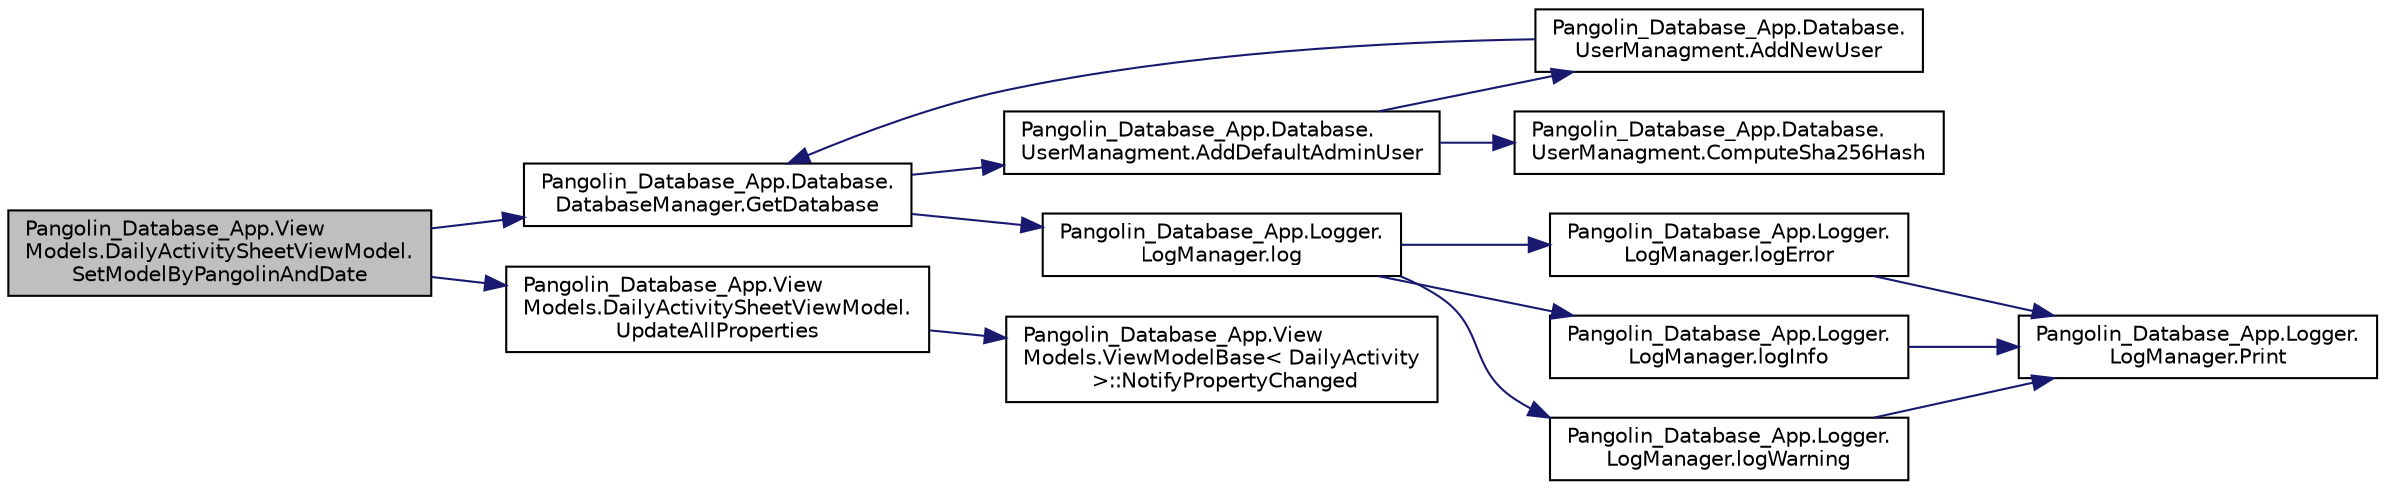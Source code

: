 digraph "Pangolin_Database_App.ViewModels.DailyActivitySheetViewModel.SetModelByPangolinAndDate"
{
 // LATEX_PDF_SIZE
  edge [fontname="Helvetica",fontsize="10",labelfontname="Helvetica",labelfontsize="10"];
  node [fontname="Helvetica",fontsize="10",shape=record];
  rankdir="LR";
  Node1 [label="Pangolin_Database_App.View\lModels.DailyActivitySheetViewModel.\lSetModelByPangolinAndDate",height=0.2,width=0.4,color="black", fillcolor="grey75", style="filled", fontcolor="black",tooltip="Triers to get a existing model by date and pangolin or returns a new one if no found"];
  Node1 -> Node2 [color="midnightblue",fontsize="10",style="solid"];
  Node2 [label="Pangolin_Database_App.Database.\lDatabaseManager.GetDatabase",height=0.2,width=0.4,color="black", fillcolor="white", style="filled",URL="$class_pangolin___database___app_1_1_database_1_1_database_manager.html#a7c515fef991e27f810556287735b6f81",tooltip="Singelton-Pattern to get database"];
  Node2 -> Node3 [color="midnightblue",fontsize="10",style="solid"];
  Node3 [label="Pangolin_Database_App.Database.\lUserManagment.AddDefaultAdminUser",height=0.2,width=0.4,color="black", fillcolor="white", style="filled",URL="$class_pangolin___database___app_1_1_database_1_1_user_managment.html#a2530f412422d50828cc940b94239cdcc",tooltip="ads new default admin user"];
  Node3 -> Node4 [color="midnightblue",fontsize="10",style="solid"];
  Node4 [label="Pangolin_Database_App.Database.\lUserManagment.AddNewUser",height=0.2,width=0.4,color="black", fillcolor="white", style="filled",URL="$class_pangolin___database___app_1_1_database_1_1_user_managment.html#a0dd3e54ff7217a1cd4b43720e3f6ac0a",tooltip="This method adds a new user to database"];
  Node4 -> Node2 [color="midnightblue",fontsize="10",style="solid"];
  Node3 -> Node5 [color="midnightblue",fontsize="10",style="solid"];
  Node5 [label="Pangolin_Database_App.Database.\lUserManagment.ComputeSha256Hash",height=0.2,width=0.4,color="black", fillcolor="white", style="filled",URL="$class_pangolin___database___app_1_1_database_1_1_user_managment.html#a5e3271e7094c808a9569d0835f3c1130",tooltip="Used for hashing user passwords"];
  Node2 -> Node6 [color="midnightblue",fontsize="10",style="solid"];
  Node6 [label="Pangolin_Database_App.Logger.\lLogManager.log",height=0.2,width=0.4,color="black", fillcolor="white", style="filled",URL="$class_pangolin___database___app_1_1_logger_1_1_log_manager.html#ae37d387011ee14f1a945d8fce0372688",tooltip="Logs for debug"];
  Node6 -> Node7 [color="midnightblue",fontsize="10",style="solid"];
  Node7 [label="Pangolin_Database_App.Logger.\lLogManager.logError",height=0.2,width=0.4,color="black", fillcolor="white", style="filled",URL="$class_pangolin___database___app_1_1_logger_1_1_log_manager.html#af4d3065a50208ec03341c3694c84e118",tooltip="Error log"];
  Node7 -> Node8 [color="midnightblue",fontsize="10",style="solid"];
  Node8 [label="Pangolin_Database_App.Logger.\lLogManager.Print",height=0.2,width=0.4,color="black", fillcolor="white", style="filled",URL="$class_pangolin___database___app_1_1_logger_1_1_log_manager.html#a493bbc327526f1b16d6be830e09c51d9",tooltip="Prints debug output"];
  Node6 -> Node9 [color="midnightblue",fontsize="10",style="solid"];
  Node9 [label="Pangolin_Database_App.Logger.\lLogManager.logInfo",height=0.2,width=0.4,color="black", fillcolor="white", style="filled",URL="$class_pangolin___database___app_1_1_logger_1_1_log_manager.html#a4e09d4e1cb5f216e9db5d73d01447ec1",tooltip="Info log"];
  Node9 -> Node8 [color="midnightblue",fontsize="10",style="solid"];
  Node6 -> Node10 [color="midnightblue",fontsize="10",style="solid"];
  Node10 [label="Pangolin_Database_App.Logger.\lLogManager.logWarning",height=0.2,width=0.4,color="black", fillcolor="white", style="filled",URL="$class_pangolin___database___app_1_1_logger_1_1_log_manager.html#aef33753249f2f7e61ee2acd392f798fa",tooltip="Warning log"];
  Node10 -> Node8 [color="midnightblue",fontsize="10",style="solid"];
  Node1 -> Node11 [color="midnightblue",fontsize="10",style="solid"];
  Node11 [label="Pangolin_Database_App.View\lModels.DailyActivitySheetViewModel.\lUpdateAllProperties",height=0.2,width=0.4,color="black", fillcolor="white", style="filled",URL="$class_pangolin___database___app_1_1_view_models_1_1_daily_activity_sheet_view_model.html#a8796aafa5325abb3e1cacddc7c3e9d88",tooltip="Update all properties"];
  Node11 -> Node12 [color="midnightblue",fontsize="10",style="solid"];
  Node12 [label="Pangolin_Database_App.View\lModels.ViewModelBase\< DailyActivity\l \>::NotifyPropertyChanged",height=0.2,width=0.4,color="black", fillcolor="white", style="filled",URL="$class_pangolin___database___app_1_1_view_models_1_1_view_model_base.html#aec8e7d1e2646af4d9e9878755667b2ca",tooltip="Method if a property changed"];
}
